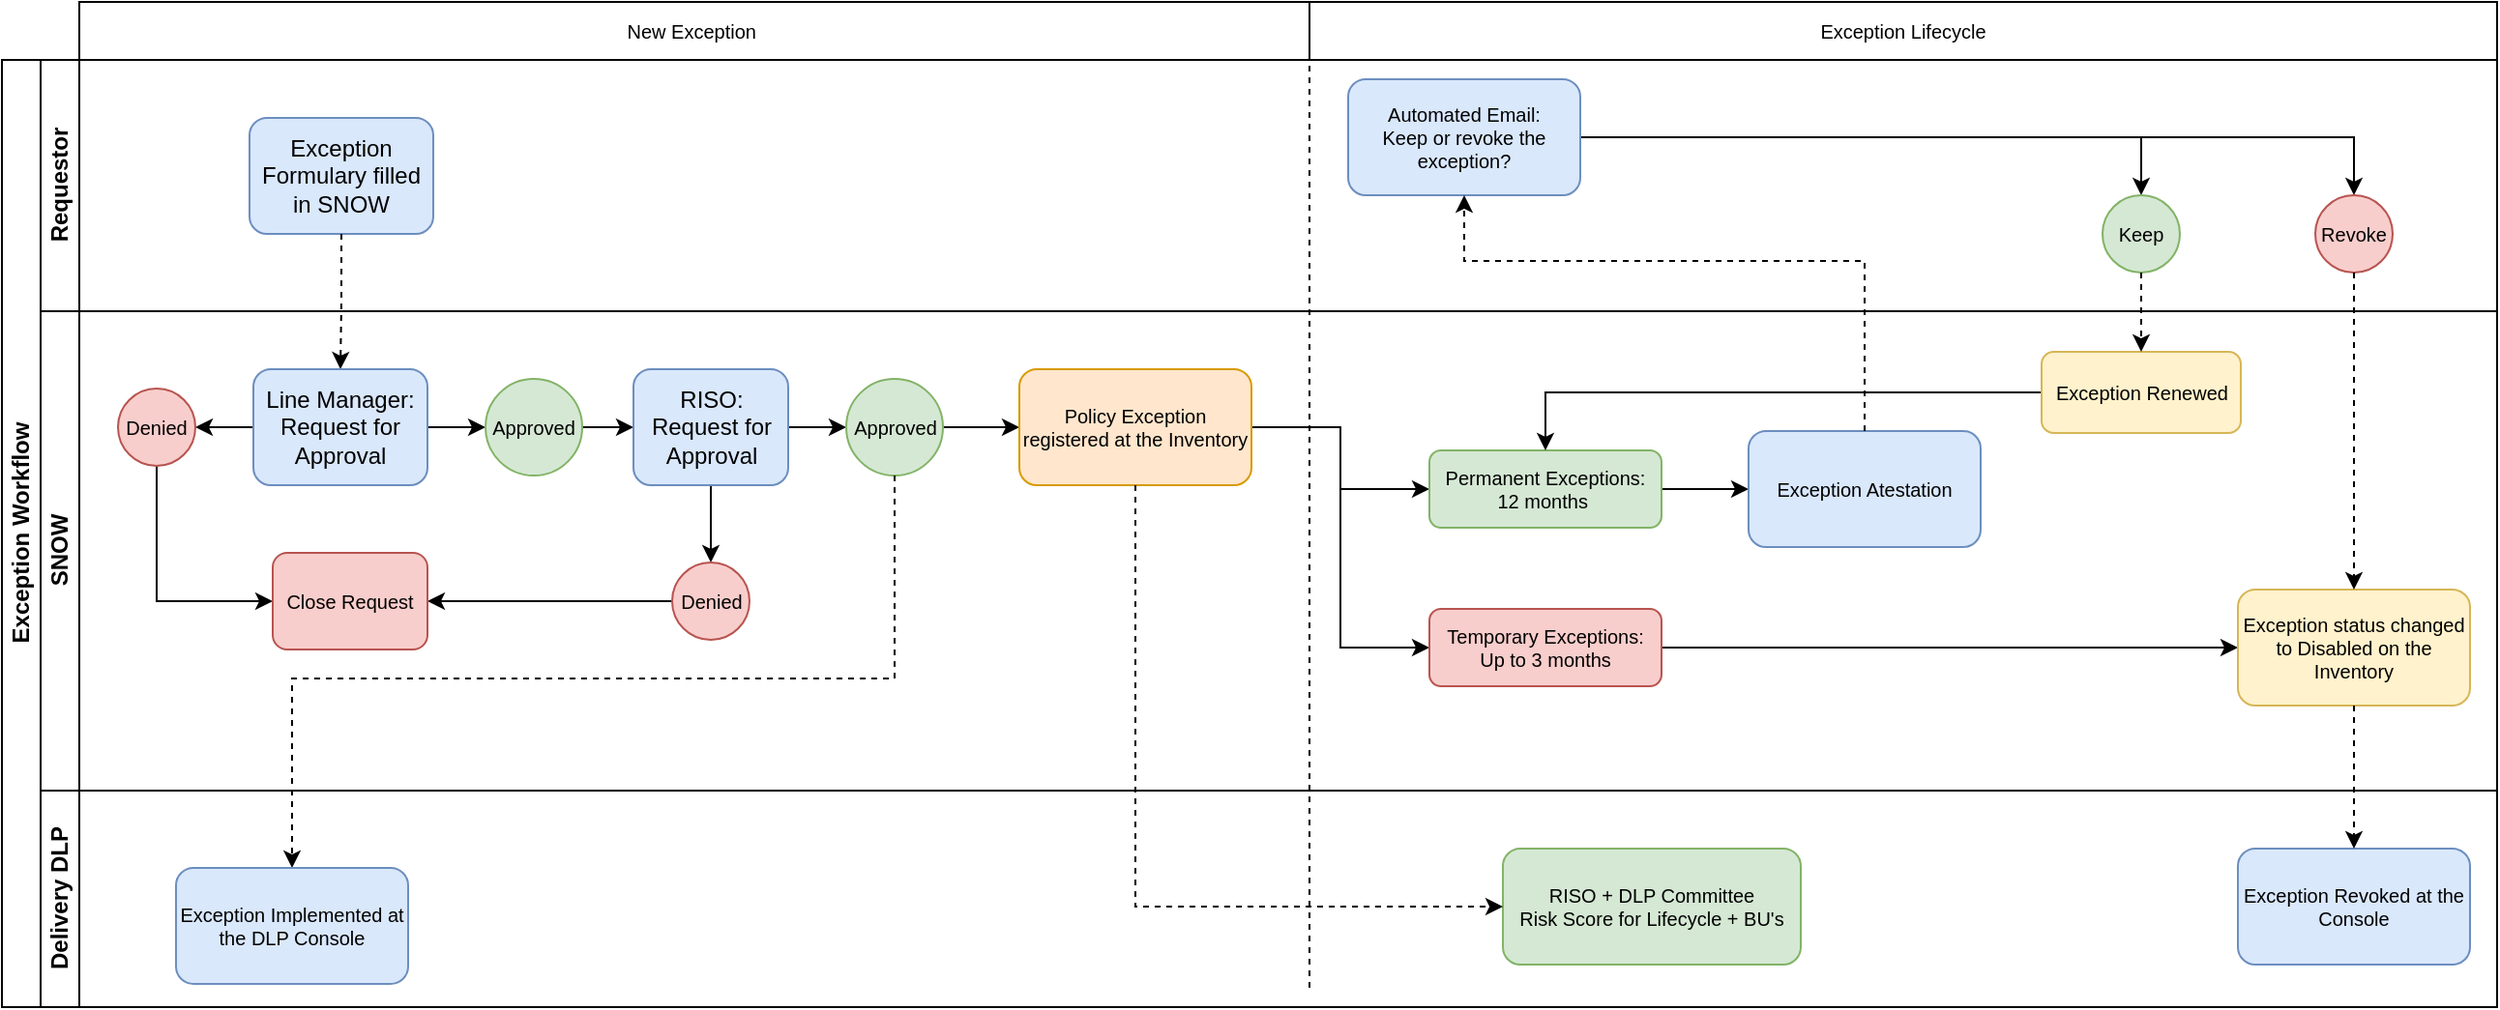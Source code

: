 <mxfile version="14.1.8" type="github"><diagram id="prtHgNgQTEPvFCAcTncT" name="Page-1"><mxGraphModel dx="868" dy="494" grid="0" gridSize="10" guides="1" tooltips="1" connect="1" arrows="1" fold="1" page="1" pageScale="1" pageWidth="827" pageHeight="1169" background="#ffffff" math="0" shadow="0"><root><mxCell id="0"/><mxCell id="1" parent="0"/><mxCell id="IFuyZPGNjVIuvtVVakYO-32" value="" style="group" vertex="1" connectable="0" parent="1"><mxGeometry x="84" width="1290" height="510" as="geometry"/></mxCell><mxCell id="IFuyZPGNjVIuvtVVakYO-29" value="" style="group" vertex="1" connectable="0" parent="IFuyZPGNjVIuvtVVakYO-32"><mxGeometry width="1290" height="510" as="geometry"/></mxCell><mxCell id="dNxyNK7c78bLwvsdeMH5-19" value="Exception Workflow" style="swimlane;html=1;childLayout=stackLayout;resizeParent=1;resizeParentMax=0;horizontal=0;startSize=20;horizontalStack=0;" parent="IFuyZPGNjVIuvtVVakYO-29" vertex="1"><mxGeometry y="30" width="1290" height="490" as="geometry"/></mxCell><mxCell id="dNxyNK7c78bLwvsdeMH5-20" value="Requestor" style="swimlane;html=1;startSize=20;horizontal=0;" parent="dNxyNK7c78bLwvsdeMH5-19" vertex="1"><mxGeometry x="20" width="1270" height="130" as="geometry"/></mxCell><mxCell id="dNxyNK7c78bLwvsdeMH5-24" value="Exception Formulary filled in SNOW" style="rounded=1;whiteSpace=wrap;html=1;fontFamily=Helvetica;fontSize=12;align=center;fillColor=#dae8fc;strokeColor=#6c8ebf;" parent="dNxyNK7c78bLwvsdeMH5-20" vertex="1"><mxGeometry x="108" y="30" width="95" height="60" as="geometry"/></mxCell><mxCell id="IFuyZPGNjVIuvtVVakYO-30" value="Exception Lifecycle" style="rounded=0;whiteSpace=wrap;html=1;fontSize=10;" vertex="1" parent="dNxyNK7c78bLwvsdeMH5-20"><mxGeometry x="656" y="-30" width="614" height="30" as="geometry"/></mxCell><mxCell id="IFuyZPGNjVIuvtVVakYO-44" style="edgeStyle=orthogonalEdgeStyle;rounded=0;orthogonalLoop=1;jettySize=auto;html=1;entryX=0.5;entryY=0;entryDx=0;entryDy=0;fontSize=10;" edge="1" parent="dNxyNK7c78bLwvsdeMH5-20" source="IFuyZPGNjVIuvtVVakYO-40" target="IFuyZPGNjVIuvtVVakYO-42"><mxGeometry relative="1" as="geometry"/></mxCell><mxCell id="IFuyZPGNjVIuvtVVakYO-45" style="edgeStyle=orthogonalEdgeStyle;rounded=0;orthogonalLoop=1;jettySize=auto;html=1;entryX=0.5;entryY=0;entryDx=0;entryDy=0;fontSize=10;" edge="1" parent="dNxyNK7c78bLwvsdeMH5-20" source="IFuyZPGNjVIuvtVVakYO-40" target="IFuyZPGNjVIuvtVVakYO-43"><mxGeometry relative="1" as="geometry"/></mxCell><mxCell id="IFuyZPGNjVIuvtVVakYO-40" value="Automated Email:&lt;br&gt;Keep or revoke the exception?" style="rounded=1;whiteSpace=wrap;html=1;fontSize=10;fillColor=#dae8fc;strokeColor=#6c8ebf;" vertex="1" parent="dNxyNK7c78bLwvsdeMH5-20"><mxGeometry x="676" y="10" width="120" height="60" as="geometry"/></mxCell><mxCell id="IFuyZPGNjVIuvtVVakYO-42" value="Keep" style="ellipse;whiteSpace=wrap;html=1;aspect=fixed;rounded=1;fontSize=10;fillColor=#d5e8d4;strokeColor=#82b366;" vertex="1" parent="dNxyNK7c78bLwvsdeMH5-20"><mxGeometry x="1066" y="70" width="40" height="40" as="geometry"/></mxCell><mxCell id="IFuyZPGNjVIuvtVVakYO-43" value="Revoke" style="ellipse;whiteSpace=wrap;html=1;aspect=fixed;rounded=1;fontSize=10;fillColor=#f8cecc;strokeColor=#b85450;" vertex="1" parent="dNxyNK7c78bLwvsdeMH5-20"><mxGeometry x="1176" y="70" width="40" height="40" as="geometry"/></mxCell><mxCell id="IFuyZPGNjVIuvtVVakYO-3" style="edgeStyle=orthogonalEdgeStyle;rounded=0;orthogonalLoop=1;jettySize=auto;html=1;entryX=0.5;entryY=0;entryDx=0;entryDy=0;dashed=1;" edge="1" parent="dNxyNK7c78bLwvsdeMH5-19" source="dNxyNK7c78bLwvsdeMH5-24" target="IFuyZPGNjVIuvtVVakYO-2"><mxGeometry relative="1" as="geometry"/></mxCell><mxCell id="dNxyNK7c78bLwvsdeMH5-21" value="SNOW" style="swimlane;html=1;startSize=20;horizontal=0;" parent="dNxyNK7c78bLwvsdeMH5-19" vertex="1"><mxGeometry x="20" y="130" width="1270" height="248" as="geometry"/></mxCell><mxCell id="IFuyZPGNjVIuvtVVakYO-18" style="edgeStyle=orthogonalEdgeStyle;rounded=0;orthogonalLoop=1;jettySize=auto;html=1;entryX=0;entryY=0.5;entryDx=0;entryDy=0;fontSize=10;" edge="1" parent="dNxyNK7c78bLwvsdeMH5-21" source="IFuyZPGNjVIuvtVVakYO-2" target="IFuyZPGNjVIuvtVVakYO-5"><mxGeometry relative="1" as="geometry"/></mxCell><mxCell id="IFuyZPGNjVIuvtVVakYO-19" style="edgeStyle=orthogonalEdgeStyle;rounded=0;orthogonalLoop=1;jettySize=auto;html=1;entryX=1;entryY=0.5;entryDx=0;entryDy=0;fontSize=10;" edge="1" parent="dNxyNK7c78bLwvsdeMH5-21" source="IFuyZPGNjVIuvtVVakYO-2" target="IFuyZPGNjVIuvtVVakYO-11"><mxGeometry relative="1" as="geometry"/></mxCell><mxCell id="IFuyZPGNjVIuvtVVakYO-2" value="Line Manager:&lt;br&gt;Request for Approval" style="rounded=1;whiteSpace=wrap;html=1;fontFamily=Helvetica;fontSize=12;align=center;fillColor=#dae8fc;strokeColor=#6c8ebf;" vertex="1" parent="dNxyNK7c78bLwvsdeMH5-21"><mxGeometry x="110" y="30" width="90" height="60" as="geometry"/></mxCell><mxCell id="IFuyZPGNjVIuvtVVakYO-13" style="edgeStyle=orthogonalEdgeStyle;rounded=0;orthogonalLoop=1;jettySize=auto;html=1;entryX=0;entryY=0.5;entryDx=0;entryDy=0;fontSize=10;" edge="1" parent="dNxyNK7c78bLwvsdeMH5-21" source="IFuyZPGNjVIuvtVVakYO-5" target="IFuyZPGNjVIuvtVVakYO-8"><mxGeometry relative="1" as="geometry"/></mxCell><mxCell id="IFuyZPGNjVIuvtVVakYO-5" value="Approved" style="ellipse;whiteSpace=wrap;html=1;aspect=fixed;fillColor=#d5e8d4;strokeColor=#82b366;fontSize=10;" vertex="1" parent="dNxyNK7c78bLwvsdeMH5-21"><mxGeometry x="230" y="35" width="50" height="50" as="geometry"/></mxCell><mxCell id="IFuyZPGNjVIuvtVVakYO-21" style="edgeStyle=orthogonalEdgeStyle;rounded=0;orthogonalLoop=1;jettySize=auto;html=1;entryX=0;entryY=0.5;entryDx=0;entryDy=0;fontSize=10;" edge="1" parent="dNxyNK7c78bLwvsdeMH5-21" source="IFuyZPGNjVIuvtVVakYO-11" target="IFuyZPGNjVIuvtVVakYO-20"><mxGeometry relative="1" as="geometry"><Array as="points"><mxPoint x="60" y="150"/></Array></mxGeometry></mxCell><mxCell id="IFuyZPGNjVIuvtVVakYO-11" value="Denied" style="ellipse;whiteSpace=wrap;html=1;aspect=fixed;rounded=1;fontSize=10;fillColor=#f8cecc;strokeColor=#b85450;" vertex="1" parent="dNxyNK7c78bLwvsdeMH5-21"><mxGeometry x="40" y="40" width="40" height="40" as="geometry"/></mxCell><mxCell id="IFuyZPGNjVIuvtVVakYO-14" style="edgeStyle=orthogonalEdgeStyle;rounded=0;orthogonalLoop=1;jettySize=auto;html=1;entryX=0;entryY=0.5;entryDx=0;entryDy=0;fontSize=10;" edge="1" parent="dNxyNK7c78bLwvsdeMH5-21" source="IFuyZPGNjVIuvtVVakYO-8" target="IFuyZPGNjVIuvtVVakYO-9"><mxGeometry relative="1" as="geometry"/></mxCell><mxCell id="IFuyZPGNjVIuvtVVakYO-16" style="edgeStyle=orthogonalEdgeStyle;rounded=0;orthogonalLoop=1;jettySize=auto;html=1;fontSize=10;" edge="1" parent="dNxyNK7c78bLwvsdeMH5-21" source="IFuyZPGNjVIuvtVVakYO-8" target="IFuyZPGNjVIuvtVVakYO-15"><mxGeometry relative="1" as="geometry"/></mxCell><mxCell id="IFuyZPGNjVIuvtVVakYO-8" value="RISO:&lt;br&gt;Request for Approval" style="rounded=1;whiteSpace=wrap;html=1;fontFamily=Helvetica;fontSize=12;align=center;fillColor=#dae8fc;strokeColor=#6c8ebf;" vertex="1" parent="dNxyNK7c78bLwvsdeMH5-21"><mxGeometry x="306.5" y="30" width="80" height="60" as="geometry"/></mxCell><mxCell id="IFuyZPGNjVIuvtVVakYO-26" style="edgeStyle=orthogonalEdgeStyle;rounded=0;orthogonalLoop=1;jettySize=auto;html=1;entryX=0;entryY=0.5;entryDx=0;entryDy=0;fontSize=10;" edge="1" parent="dNxyNK7c78bLwvsdeMH5-21" source="IFuyZPGNjVIuvtVVakYO-9" target="IFuyZPGNjVIuvtVVakYO-25"><mxGeometry relative="1" as="geometry"/></mxCell><mxCell id="IFuyZPGNjVIuvtVVakYO-9" value="Approved" style="ellipse;whiteSpace=wrap;html=1;aspect=fixed;fillColor=#d5e8d4;strokeColor=#82b366;fontSize=10;" vertex="1" parent="dNxyNK7c78bLwvsdeMH5-21"><mxGeometry x="416.5" y="35" width="50" height="50" as="geometry"/></mxCell><mxCell id="IFuyZPGNjVIuvtVVakYO-22" style="edgeStyle=orthogonalEdgeStyle;rounded=0;orthogonalLoop=1;jettySize=auto;html=1;entryX=1;entryY=0.5;entryDx=0;entryDy=0;fontSize=10;" edge="1" parent="dNxyNK7c78bLwvsdeMH5-21" source="IFuyZPGNjVIuvtVVakYO-15" target="IFuyZPGNjVIuvtVVakYO-20"><mxGeometry relative="1" as="geometry"/></mxCell><mxCell id="IFuyZPGNjVIuvtVVakYO-15" value="Denied" style="ellipse;whiteSpace=wrap;html=1;aspect=fixed;rounded=1;fontSize=10;fillColor=#f8cecc;strokeColor=#b85450;" vertex="1" parent="dNxyNK7c78bLwvsdeMH5-21"><mxGeometry x="326.5" y="130" width="40" height="40" as="geometry"/></mxCell><mxCell id="IFuyZPGNjVIuvtVVakYO-20" value="Close Request" style="rounded=1;whiteSpace=wrap;html=1;fontSize=10;fillColor=#f8cecc;strokeColor=#b85450;" vertex="1" parent="dNxyNK7c78bLwvsdeMH5-21"><mxGeometry x="120" y="125" width="80" height="50" as="geometry"/></mxCell><mxCell id="IFuyZPGNjVIuvtVVakYO-65" style="edgeStyle=orthogonalEdgeStyle;rounded=0;orthogonalLoop=1;jettySize=auto;html=1;entryX=0;entryY=0.5;entryDx=0;entryDy=0;fontSize=10;" edge="1" parent="dNxyNK7c78bLwvsdeMH5-21" source="IFuyZPGNjVIuvtVVakYO-25" target="IFuyZPGNjVIuvtVVakYO-34"><mxGeometry relative="1" as="geometry"/></mxCell><mxCell id="IFuyZPGNjVIuvtVVakYO-66" style="edgeStyle=orthogonalEdgeStyle;rounded=0;orthogonalLoop=1;jettySize=auto;html=1;entryX=0;entryY=0.5;entryDx=0;entryDy=0;fontSize=10;" edge="1" parent="dNxyNK7c78bLwvsdeMH5-21" source="IFuyZPGNjVIuvtVVakYO-25" target="IFuyZPGNjVIuvtVVakYO-33"><mxGeometry relative="1" as="geometry"/></mxCell><mxCell id="IFuyZPGNjVIuvtVVakYO-25" value="Policy Exception registered at the Inventory" style="rounded=1;whiteSpace=wrap;html=1;fontSize=10;fillColor=#ffe6cc;strokeColor=#d79b00;" vertex="1" parent="dNxyNK7c78bLwvsdeMH5-21"><mxGeometry x="506" y="30" width="120" height="60" as="geometry"/></mxCell><mxCell id="IFuyZPGNjVIuvtVVakYO-64" style="edgeStyle=orthogonalEdgeStyle;rounded=0;orthogonalLoop=1;jettySize=auto;html=1;entryX=0;entryY=0.5;entryDx=0;entryDy=0;fontSize=10;" edge="1" parent="dNxyNK7c78bLwvsdeMH5-21" source="IFuyZPGNjVIuvtVVakYO-33" target="IFuyZPGNjVIuvtVVakYO-51"><mxGeometry relative="1" as="geometry"/></mxCell><mxCell id="IFuyZPGNjVIuvtVVakYO-33" value="Temporary Exceptions:&lt;br&gt;Up to 3 months" style="rounded=1;whiteSpace=wrap;html=1;fontSize=10;fillColor=#f8cecc;strokeColor=#b85450;" vertex="1" parent="dNxyNK7c78bLwvsdeMH5-21"><mxGeometry x="718" y="154" width="120" height="40" as="geometry"/></mxCell><mxCell id="IFuyZPGNjVIuvtVVakYO-60" style="edgeStyle=orthogonalEdgeStyle;rounded=0;orthogonalLoop=1;jettySize=auto;html=1;entryX=0;entryY=0.5;entryDx=0;entryDy=0;fontSize=10;" edge="1" parent="dNxyNK7c78bLwvsdeMH5-21" source="IFuyZPGNjVIuvtVVakYO-34" target="IFuyZPGNjVIuvtVVakYO-37"><mxGeometry relative="1" as="geometry"/></mxCell><mxCell id="IFuyZPGNjVIuvtVVakYO-34" value="Permanent Exceptions:&lt;br&gt;12 months&amp;nbsp;" style="rounded=1;whiteSpace=wrap;html=1;fontSize=10;fillColor=#d5e8d4;strokeColor=#82b366;" vertex="1" parent="dNxyNK7c78bLwvsdeMH5-21"><mxGeometry x="718" y="72" width="120" height="40" as="geometry"/></mxCell><mxCell id="IFuyZPGNjVIuvtVVakYO-37" value="Exception Atestation" style="rounded=1;whiteSpace=wrap;html=1;fontSize=10;fillColor=#dae8fc;strokeColor=#6c8ebf;" vertex="1" parent="dNxyNK7c78bLwvsdeMH5-21"><mxGeometry x="883" y="62" width="120" height="60" as="geometry"/></mxCell><mxCell id="IFuyZPGNjVIuvtVVakYO-51" value="Exception status changed to Disabled on the Inventory" style="rounded=1;whiteSpace=wrap;html=1;fontSize=10;fillColor=#fff2cc;strokeColor=#d6b656;" vertex="1" parent="dNxyNK7c78bLwvsdeMH5-21"><mxGeometry x="1136" y="144" width="120" height="60" as="geometry"/></mxCell><mxCell id="IFuyZPGNjVIuvtVVakYO-70" style="edgeStyle=orthogonalEdgeStyle;rounded=0;orthogonalLoop=1;jettySize=auto;html=1;entryX=0.5;entryY=0;entryDx=0;entryDy=0;fontSize=10;" edge="1" parent="dNxyNK7c78bLwvsdeMH5-21" source="IFuyZPGNjVIuvtVVakYO-54" target="IFuyZPGNjVIuvtVVakYO-34"><mxGeometry relative="1" as="geometry"/></mxCell><mxCell id="IFuyZPGNjVIuvtVVakYO-54" value="Exception Renewed" style="rounded=1;whiteSpace=wrap;html=1;fontSize=10;fillColor=#fff2cc;strokeColor=#d6b656;" vertex="1" parent="dNxyNK7c78bLwvsdeMH5-21"><mxGeometry x="1034.5" y="21" width="103" height="42" as="geometry"/></mxCell><mxCell id="IFuyZPGNjVIuvtVVakYO-24" style="edgeStyle=orthogonalEdgeStyle;rounded=0;orthogonalLoop=1;jettySize=auto;html=1;entryX=0.5;entryY=0;entryDx=0;entryDy=0;fontSize=10;dashed=1;" edge="1" parent="dNxyNK7c78bLwvsdeMH5-19" source="IFuyZPGNjVIuvtVVakYO-9" target="IFuyZPGNjVIuvtVVakYO-23"><mxGeometry relative="1" as="geometry"><Array as="points"><mxPoint x="462" y="320"/><mxPoint x="150" y="320"/></Array></mxGeometry></mxCell><mxCell id="dNxyNK7c78bLwvsdeMH5-22" value="Delivery DLP" style="swimlane;html=1;startSize=20;horizontal=0;" parent="dNxyNK7c78bLwvsdeMH5-19" vertex="1"><mxGeometry x="20" y="378" width="1270" height="112" as="geometry"/></mxCell><mxCell id="IFuyZPGNjVIuvtVVakYO-23" value="Exception Implemented at the DLP Console" style="rounded=1;whiteSpace=wrap;html=1;fontSize=10;fillColor=#dae8fc;strokeColor=#6c8ebf;" vertex="1" parent="dNxyNK7c78bLwvsdeMH5-22"><mxGeometry x="70" y="40" width="120" height="60" as="geometry"/></mxCell><mxCell id="IFuyZPGNjVIuvtVVakYO-49" value="Exception Revoked at the Console" style="rounded=1;whiteSpace=wrap;html=1;fontSize=10;fillColor=#dae8fc;strokeColor=#6c8ebf;" vertex="1" parent="dNxyNK7c78bLwvsdeMH5-22"><mxGeometry x="1136" y="30" width="120" height="60" as="geometry"/></mxCell><mxCell id="IFuyZPGNjVIuvtVVakYO-58" value="RISO + DLP Committee&lt;br&gt;Risk Score for Lifecycle + BU's" style="rounded=1;whiteSpace=wrap;html=1;fontSize=10;fillColor=#d5e8d4;strokeColor=#82b366;" vertex="1" parent="dNxyNK7c78bLwvsdeMH5-22"><mxGeometry x="756" y="30" width="154" height="60" as="geometry"/></mxCell><mxCell id="IFuyZPGNjVIuvtVVakYO-52" style="edgeStyle=orthogonalEdgeStyle;rounded=0;orthogonalLoop=1;jettySize=auto;html=1;entryX=0.5;entryY=0;entryDx=0;entryDy=0;fontSize=10;dashed=1;" edge="1" parent="dNxyNK7c78bLwvsdeMH5-19" source="IFuyZPGNjVIuvtVVakYO-43" target="IFuyZPGNjVIuvtVVakYO-51"><mxGeometry relative="1" as="geometry"/></mxCell><mxCell id="IFuyZPGNjVIuvtVVakYO-53" style="edgeStyle=orthogonalEdgeStyle;rounded=0;orthogonalLoop=1;jettySize=auto;html=1;entryX=0.5;entryY=0;entryDx=0;entryDy=0;fontSize=10;dashed=1;" edge="1" parent="dNxyNK7c78bLwvsdeMH5-19" source="IFuyZPGNjVIuvtVVakYO-51" target="IFuyZPGNjVIuvtVVakYO-49"><mxGeometry relative="1" as="geometry"/></mxCell><mxCell id="IFuyZPGNjVIuvtVVakYO-55" style="edgeStyle=orthogonalEdgeStyle;rounded=0;orthogonalLoop=1;jettySize=auto;html=1;entryX=0.5;entryY=0;entryDx=0;entryDy=0;dashed=1;fontSize=10;" edge="1" parent="dNxyNK7c78bLwvsdeMH5-19" source="IFuyZPGNjVIuvtVVakYO-42" target="IFuyZPGNjVIuvtVVakYO-54"><mxGeometry relative="1" as="geometry"/></mxCell><mxCell id="IFuyZPGNjVIuvtVVakYO-59" style="edgeStyle=orthogonalEdgeStyle;rounded=0;orthogonalLoop=1;jettySize=auto;html=1;entryX=0;entryY=0.5;entryDx=0;entryDy=0;fontSize=10;dashed=1;" edge="1" parent="dNxyNK7c78bLwvsdeMH5-19" source="IFuyZPGNjVIuvtVVakYO-25" target="IFuyZPGNjVIuvtVVakYO-58"><mxGeometry relative="1" as="geometry"><Array as="points"><mxPoint x="586" y="438"/></Array></mxGeometry></mxCell><mxCell id="IFuyZPGNjVIuvtVVakYO-69" style="edgeStyle=orthogonalEdgeStyle;rounded=0;orthogonalLoop=1;jettySize=auto;html=1;entryX=0.5;entryY=1;entryDx=0;entryDy=0;fontSize=10;dashed=1;" edge="1" parent="dNxyNK7c78bLwvsdeMH5-19" source="IFuyZPGNjVIuvtVVakYO-37" target="IFuyZPGNjVIuvtVVakYO-40"><mxGeometry relative="1" as="geometry"><Array as="points"><mxPoint x="963" y="104"/><mxPoint x="756" y="104"/></Array></mxGeometry></mxCell><mxCell id="IFuyZPGNjVIuvtVVakYO-28" value="New Exception&amp;nbsp;" style="rounded=0;whiteSpace=wrap;html=1;fontSize=10;" vertex="1" parent="IFuyZPGNjVIuvtVVakYO-29"><mxGeometry x="40" width="636" height="30" as="geometry"/></mxCell><mxCell id="IFuyZPGNjVIuvtVVakYO-31" value="" style="endArrow=none;dashed=1;html=1;fontSize=10;entryX=0;entryY=1;entryDx=0;entryDy=0;" edge="1" parent="IFuyZPGNjVIuvtVVakYO-32" target="IFuyZPGNjVIuvtVVakYO-30"><mxGeometry width="50" height="50" relative="1" as="geometry"><mxPoint x="676" y="510" as="sourcePoint"/><mxPoint x="616" y="230" as="targetPoint"/></mxGeometry></mxCell></root></mxGraphModel></diagram></mxfile>